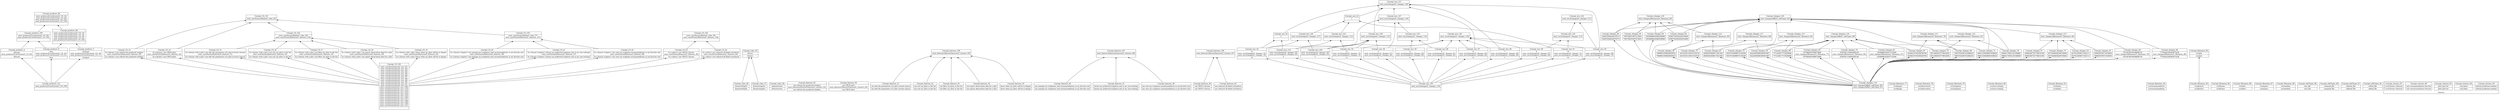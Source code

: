 digraph G { 
	rankdir=BT;
subgraph products { 
label="products";
4 [shape=record,label="{Concept_products_4|Almond\nexist_products2UserStories(C_US_20)\n|Almond\n}"];
5 [shape=record,label="{Concept_products_5|Orchard\nexist_products2UserStories(C_US_16)\nexist_products2UserStories(C_US_17)\n|Orchard\n}"];
6 [shape=record,label="{Concept_products_6|Vine\nexist_products2UserStories(C_US_18)\nexist_products2UserStories(C_US_21)\n|Vine\n}"];
98 [shape=record,label="{Concept_products_98|exist_products2UserStories(C_US_13)\nexist_products2UserStories(C_US_15)\nexist_products2UserStories(C_US_19)\nexist_products2UserStories(C_US_23)\nexist_products2UserStories(C_US_102)\n|}"];
99 [shape=record,label="{Concept_products_99|exist_products2UserStories(C_US_14)\nexist_products2UserStories(C_US_24)\nexist_products2UserStories(C_US_101)\nexist_products2UserStories(C_US_104)\n|}"];
100 [shape=record,label="{Concept_products_100|exist_products2UserStories(C_US_22)\nexist_products2UserStories(C_US_103)\n|}"];
121 [shape=record,label="{Concept_products_121|exist_products2UserStories(C_US_105)\n|}"];
	121 -> 4
	121 -> 5
	121 -> 6
	5 -> 98
	6 -> 98
	98 -> 99
	100 -> 99
	4 -> 100
	6 -> 100
}
subgraph US { 
label="US";
13 [shape=record,label="{Concept_US_13|As a farmer  I can refresh the predicted weather\nexist_userStories2features(C_features_29)\n|As a farmer  I can refresh the predicted weather\n}"];
14 [shape=record,label="{Concept_US_14|As a farmer I can CRUD plots\nexist_userStories2features(C_features_30)\n|As a farmer I can CRUD plots\n}"];
15 [shape=record,label="{Concept_US_15|As a farmer with a plot I can edit the parameters of a plot (current season)\nexist_userStories2features(C_features_31)\n|As a farmer with a plot I can edit the parameters of a plot (current season)\n}"];
16 [shape=record,label="{Concept_US_16|As a farmer with a plot I can sort my plots in the list\nexist_userStories2features(C_features_32)\n|As a farmer with a plot I can sort my plots in the list\n}"];
17 [shape=record,label="{Concept_US_17|As a farmer with a plot I can filter my plots in the list\nexist_userStories2features(C_features_33)\n|As a farmer with a plot I can filter my plots in the list\n}"];
18 [shape=record,label="{Concept_US_18|As a farmer with a plot I can export observation data for a plot\nexist_userStories2features(C_features_34)\n|As a farmer with a plot I can export observation data for a plot\n}"];
19 [shape=record,label="{Concept_US_19|As a farmer with a plot I know when my plots will be in danger\nexist_userStories2features(C_features_35)\n|As a farmer with a plot I know when my plots will be in danger\n}"];
20 [shape=record,label="{Concept_US_20|As a farmer irrigator I can manage my irrigations and recommendations in my favorite unit\nexist_userStories2features(C_features_36)\n|As a farmer irrigator I can manage my irrigations and recommendations in my favorite unit\n}"];
21 [shape=record,label="{Concept_US_21|As a farmer irrigator I choose my preferred irrigation unit in my user-settings\nexist_userStories2features(C_features_37)\n|As a farmer irrigator I choose my preferred irrigation unit in my user-settings\n}"];
22 [shape=record,label="{Concept_US_22|As a farmer irrigator I can view my irrigation recommendations in my favorite unit\nexist_userStories2features(C_features_38)\n|As a farmer irrigator I can view my irrigation recommendations in my favorite unit\n}"];
23 [shape=record,label="{Concept_US_23|As a admin I can CRUD a farmer\nexist_userStories2features(C_features_39)\n|As a admin I can CRUD a farmer\n}"];
24 [shape=record,label="{Concept_US_24|As a admin I can relaunch all failed simulation\nexist_userStories2features(C_features_40)\n|As a admin I can relaunch all failed simulation\n}"];
101 [shape=record,label="{Concept_US_101|exist_userStories2Roles(C_roles_25)\n|}"];
102 [shape=record,label="{Concept_US_102|exist_userStories2Roles(C_roles_26)\nexist_userStories2features(C_features_106)\n|}"];
103 [shape=record,label="{Concept_US_103|exist_userStories2Roles(C_roles_27)\nexist_userStories2features(C_features_107)\n|}"];
104 [shape=record,label="{Concept_US_104|exist_userStories2Roles(C_roles_28)\nexist_userStories2features(C_features_108)\n|}"];
105 [shape=record,label="{Concept_US_105|exist_userStories2mrs(C_mrs_41)\nexist_userStories2mrs(C_mrs_42)\nexist_userStories2mrs(C_mrs_43)\nexist_userStories2mrs(C_mrs_44)\nexist_userStories2mrs(C_mrs_45)\nexist_userStories2mrs(C_mrs_46)\nexist_userStories2mrs(C_mrs_47)\nexist_userStories2mrs(C_mrs_48)\nexist_userStories2mrs(C_mrs_49)\nexist_userStories2mrs(C_mrs_50)\nexist_userStories2mrs(C_mrs_51)\nexist_userStories2mrs(C_mrs_52)\nexist_userStories2mrs(C_mrs_109)\nexist_userStories2mrs(C_mrs_110)\nexist_userStories2mrs(C_mrs_122)\nexist_userStories2mrs(C_mrs_123)\nexist_userStories2mrs(C_mrs_124)\nexist_userStories2mrs(C_mrs_125)\nexist_userStories2mrs(C_mrs_126)\nexist_userStories2mrs(C_mrs_127)\nexist_userStories2mrs(C_mrs_128)\nexist_userStories2mrs(C_mrs_129)\nexist_userStories2mrs(C_mrs_130)\nexist_userStories2mrs(C_mrs_131)\n|}"];
	105 -> 13
	105 -> 14
	105 -> 15
	105 -> 16
	105 -> 17
	105 -> 18
	105 -> 19
	105 -> 20
	105 -> 21
	105 -> 22
	105 -> 23
	105 -> 24
	13 -> 101
	14 -> 101
	102 -> 101
	103 -> 101
	15 -> 102
	16 -> 102
	17 -> 102
	18 -> 102
	19 -> 102
	20 -> 103
	21 -> 103
	22 -> 103
	23 -> 104
	24 -> 104
}
subgraph roles { 
label="roles";
25 [shape=record,label="{Concept_roles_25|farmer\n|farmer\n}"];
26 [shape=record,label="{Concept_roles_26|farmerwithplot\n|farmerwithplot\n}"];
27 [shape=record,label="{Concept_roles_27|farmerirrigator\n|farmerirrigator\n}"];
28 [shape=record,label="{Concept_roles_28|administrator\n|administrator\n}"];
	26 -> 25
	27 -> 25
}
subgraph features { 
label="features";
29 [shape=record,label="{Concept_features_29|can refresh the predicted weather\nexist_features2AbstracFeatures(C_clusters_93)\n|can refresh the predicted weather\n}"];
30 [shape=record,label="{Concept_features_30|can CRUD plots\nexist_features2AbstracFeatures(C_clusters_94)\n|can CRUD plots\n}"];
31 [shape=record,label="{Concept_features_31|can edit the parameters of a plot current season\n|can edit the parameters of a plot current season\n}"];
32 [shape=record,label="{Concept_features_32|can sort my plots in the list\n|can sort my plots in the list\n}"];
33 [shape=record,label="{Concept_features_33|can filter my plots in the list\n|can filter my plots in the list\n}"];
34 [shape=record,label="{Concept_features_34|can export observation data for a plot\n|can export observation data for a plot\n}"];
35 [shape=record,label="{Concept_features_35|know when my plots will be in danger\n|know when my plots will be in danger\n}"];
36 [shape=record,label="{Concept_features_36|can manage my irrigations and recommendations in my favorite unit\n|can manage my irrigations and recommendations in my favorite unit\n}"];
37 [shape=record,label="{Concept_features_37|choose my preferred irrigation unit in my user-settings\n|choose my preferred irrigation unit in my user-settings\n}"];
38 [shape=record,label="{Concept_features_38|can view my irrigation recommendations in my favorite unit\n|can view my irrigation recommendations in my favorite unit\n}"];
39 [shape=record,label="{Concept_features_39|can CRUD a farmer\n|can CRUD a farmer\n}"];
40 [shape=record,label="{Concept_features_40|can relaunch all failed simulation\n|can relaunch all failed simulation\n}"];
106 [shape=record,label="{Concept_features_106|exist_features2AbstracFeatures(C_clusters_95)\n|}"];
107 [shape=record,label="{Concept_features_107|exist_features2AbstracFeatures(C_clusters_96)\n|}"];
108 [shape=record,label="{Concept_features_108|exist_features2AbstracFeatures(C_clusters_97)\n|}"];
	31 -> 106
	32 -> 106
	33 -> 106
	34 -> 106
	35 -> 106
	36 -> 107
	37 -> 107
	38 -> 107
	39 -> 108
	40 -> 108
}
subgraph mrs { 
label="mrs";
41 [shape=record,label="{Concept_mrs_41|1\n|}"];
42 [shape=record,label="{Concept_mrs_42|12\nexist_mrs2changes(C_changes_75)\nexist_mrs2changes(C_changes_76)\n|12\n}"];
43 [shape=record,label="{Concept_mrs_43|2\n|}"];
44 [shape=record,label="{Concept_mrs_44|3\nexist_mrs2changes(C_changes_57)\nexist_mrs2changes(C_changes_58)\n|3\n}"];
45 [shape=record,label="{Concept_mrs_45|4\nexist_mrs2changes(C_changes_59)\nexist_mrs2changes(C_changes_60)\n|4\n}"];
46 [shape=record,label="{Concept_mrs_46|5\nexist_mrs2changes(C_changes_61)\nexist_mrs2changes(C_changes_62)\n|5\n}"];
47 [shape=record,label="{Concept_mrs_47|6\nexist_mrs2changes(C_changes_63)\nexist_mrs2changes(C_changes_64)\n|6\n}"];
48 [shape=record,label="{Concept_mrs_48|7\nexist_mrs2changes(C_changes_65)\nexist_mrs2changes(C_changes_66)\n|7\n}"];
49 [shape=record,label="{Concept_mrs_49|8\nexist_mrs2changes(C_changes_67)\nexist_mrs2changes(C_changes_68)\n|8\n}"];
50 [shape=record,label="{Concept_mrs_50|9\nexist_mrs2changes(C_changes_69)\nexist_mrs2changes(C_changes_70)\n|9\n}"];
51 [shape=record,label="{Concept_mrs_51|10\nexist_mrs2changes(C_changes_71)\nexist_mrs2changes(C_changes_72)\n|10\n}"];
52 [shape=record,label="{Concept_mrs_52|11\nexist_mrs2changes(C_changes_73)\nexist_mrs2changes(C_changes_74)\n|11\n}"];
109 [shape=record,label="{Concept_mrs_109|exist_mrs2changes(C_changes_53)\nexist_mrs2changes(C_changes_54)\n|1\n}"];
110 [shape=record,label="{Concept_mrs_110|exist_mrs2changes(C_changes_55)\nexist_mrs2changes(C_changes_56)\n|2\n}"];
122 [shape=record,label="{Concept_mrs_122|exist_mrs2changes(C_changes_111)\n|}"];
123 [shape=record,label="{Concept_mrs_123|exist_mrs2changes(C_changes_112)\n|}"];
124 [shape=record,label="{Concept_mrs_124|exist_mrs2changes(C_changes_113)\n|}"];
125 [shape=record,label="{Concept_mrs_125|exist_mrs2changes(C_changes_114)\n|}"];
126 [shape=record,label="{Concept_mrs_126|exist_mrs2changes(C_changes_115)\n|}"];
127 [shape=record,label="{Concept_mrs_127|exist_mrs2changes(C_changes_116)\n|}"];
128 [shape=record,label="{Concept_mrs_128|exist_mrs2changes(C_changes_117)\n|}"];
129 [shape=record,label="{Concept_mrs_129|exist_mrs2changes(C_changes_118)\n|}"];
130 [shape=record,label="{Concept_mrs_130|exist_mrs2changes(C_changes_119)\n|}"];
131 [shape=record,label="{Concept_mrs_131|exist_mrs2changes(C_changes_120)\n|}"];
	51 -> 41
	123 -> 41
	128 -> 41
	130 -> 42
	42 -> 43
	110 -> 43
	130 -> 44
	130 -> 45
	130 -> 46
	130 -> 47
	130 -> 48
	130 -> 49
	130 -> 50
	130 -> 51
	130 -> 52
	130 -> 109
	130 -> 110
	50 -> 122
	124 -> 122
	42 -> 123
	52 -> 123
	49 -> 124
	51 -> 124
	45 -> 125
	46 -> 125
	44 -> 126
	52 -> 126
	109 -> 126
	110 -> 126
	44 -> 127
	110 -> 127
	125 -> 127
	42 -> 128
	109 -> 128
	46 -> 129
	47 -> 129
	48 -> 129
	49 -> 129
	50 -> 129
	52 -> 129
	109 -> 129
	41 -> 131
	43 -> 131
	47 -> 131
	48 -> 131
	50 -> 131
	126 -> 131
	127 -> 131
}
subgraph changes { 
label="changes";
53 [shape=record,label="{Concept_changes_53|-627021859017425111\n|-627021859017425111\n}"];
54 [shape=record,label="{Concept_changes_54|-8222405086306561967\n|-8222405086306561967\n}"];
55 [shape=record,label="{Concept_changes_55|136945070071018938\n|136945070071018938\n}"];
56 [shape=record,label="{Concept_changes_56|700750631907213831\n|700750631907213831\n}"];
57 [shape=record,label="{Concept_changes_57|-5069248732778814190\n|-5069248732778814190\n}"];
58 [shape=record,label="{Concept_changes_58|1854896624586258969\n|1854896624586258969\n}"];
59 [shape=record,label="{Concept_changes_59|7689901058836938523\n|7689901058836938523\n}"];
60 [shape=record,label="{Concept_changes_60|144053594444478713\n|144053594444478713\n}"];
61 [shape=record,label="{Concept_changes_61|-4569291666917261392\n|-4569291666917261392\n}"];
62 [shape=record,label="{Concept_changes_62|8390752295204516009\n|8390752295204516009\n}"];
63 [shape=record,label="{Concept_changes_63|-2458996322957710594\nexist_changes2filenames(C_filenames_87)\n|-2458996322957710594\n}"];
64 [shape=record,label="{Concept_changes_64|-7813679410038066734\nexist_changes2filenames(C_filenames_78)\n|-7813679410038066734\n}"];
65 [shape=record,label="{Concept_changes_65|357900429798972998\nexist_changes2filenames(C_filenames_77)\n|357900429798972998\n}"];
66 [shape=record,label="{Concept_changes_66|7776542328363973238\nexist_changes2filenames(C_filenames_86)\n|7776542328363973238\n}"];
67 [shape=record,label="{Concept_changes_67|-3430614754558326760\n|-3430614754558326760\n}"];
68 [shape=record,label="{Concept_changes_68|771232817715020666\n|771232817715020666\n}"];
69 [shape=record,label="{Concept_changes_69|-7465743248741666433\n|-7465743248741666433\n}"];
70 [shape=record,label="{Concept_changes_70|3538781116836360140\nexist_changes2filenames(C_filenames_80)\n|3538781116836360140\n}"];
71 [shape=record,label="{Concept_changes_71|-8661335648691938626\n|-8661335648691938626\n}"];
72 [shape=record,label="{Concept_changes_72|6547519499873150249\n|6547519499873150249\n}"];
73 [shape=record,label="{Concept_changes_73|2071844838248729462\n|2071844838248729462\n}"];
74 [shape=record,label="{Concept_changes_74|8513064553778618291\n|8513064553778618291\n}"];
75 [shape=record,label="{Concept_changes_75|-4419334132910152518\n|-4419334132910152518\n}"];
76 [shape=record,label="{Concept_changes_76|-5984217083125106868\n|-5984217083125106868\n}"];
111 [shape=record,label="{Concept_changes_111|exist_changes2filenames(C_filenames_79)\n|}"];
112 [shape=record,label="{Concept_changes_112|exist_changes2filenames(C_filenames_81)\n|}"];
113 [shape=record,label="{Concept_changes_113|exist_changes2filenames(C_filenames_82)\n|}"];
114 [shape=record,label="{Concept_changes_114|exist_changes2filenames(C_filenames_83)\n|}"];
115 [shape=record,label="{Concept_changes_115|exist_changes2filenames(C_filenames_84)\n|}"];
116 [shape=record,label="{Concept_changes_116|exist_changes2filenames(C_filenames_85)\n|}"];
117 [shape=record,label="{Concept_changes_117|exist_changes2filenames(C_filenames_88)\n|}"];
118 [shape=record,label="{Concept_changes_118|exist_changes2diffs(C_editTypes_89)\n|}"];
119 [shape=record,label="{Concept_changes_119|exist_changes2diffs(C_editTypes_90)\nexist_changes2diffs(C_editTypes_91)\n|}"];
120 [shape=record,label="{Concept_changes_120|exist_changes2diffs(C_editTypes_92)\n|}"];
	119 -> 53
	119 -> 54
	119 -> 55
	119 -> 56
	119 -> 57
	119 -> 58
	119 -> 59
	119 -> 60
	119 -> 61
	119 -> 62
	119 -> 63
	119 -> 64
	119 -> 65
	119 -> 66
	119 -> 67
	119 -> 68
	119 -> 69
	119 -> 70
	119 -> 71
	119 -> 72
	119 -> 73
	119 -> 74
	119 -> 75
	119 -> 76
	67 -> 111
	69 -> 111
	71 -> 111
	74 -> 112
	76 -> 112
	68 -> 113
	72 -> 113
	59 -> 114
	61 -> 114
	53 -> 115
	55 -> 115
	57 -> 115
	73 -> 115
	56 -> 116
	58 -> 116
	60 -> 116
	62 -> 116
	114 -> 116
	54 -> 117
	75 -> 117
	54 -> 118
	61 -> 118
	63 -> 118
	65 -> 118
	67 -> 118
	68 -> 118
	70 -> 118
	74 -> 118
	56 -> 120
	58 -> 120
	59 -> 120
	60 -> 120
	62 -> 120
	64 -> 120
	66 -> 120
	69 -> 120
	71 -> 120
	72 -> 120
	75 -> 120
	76 -> 120
	115 -> 120
}
subgraph filenames { 
label="filenames";
77 [shape=record,label="{Concept_filenames_77|src/danger\n|src/danger\n}"];
78 [shape=record,label="{Concept_filenames_78|src/observation\n|src/observation\n}"];
79 [shape=record,label="{Concept_filenames_79|src/irrigation\n|src/irrigation\n}"];
80 [shape=record,label="{Concept_filenames_80|src/user-settings\n|src/user-settings\n}"];
81 [shape=record,label="{Concept_filenames_81|src/admin\n|src/admin\n}"];
82 [shape=record,label="{Concept_filenames_82|src/recommendation\n|src/recommendation\n}"];
83 [shape=record,label="{Concept_filenames_83|src/plotList\n|src/plotList\n}"];
84 [shape=record,label="{Concept_filenames_84|src/farmer\n|src/farmer\n}"];
85 [shape=record,label="{Concept_filenames_85|src/plot\n|src/plot\n}"];
86 [shape=record,label="{Concept_filenames_86|src/alert\n|src/alert\n}"];
87 [shape=record,label="{Concept_filenames_87|src/export\n|src/export\n}"];
88 [shape=record,label="{Concept_filenames_88|src/weather\n|src/weather\n}"];
	83 -> 85
}
subgraph editTypes { 
label="editTypes";
89 [shape=record,label="{Concept_editTypes_89|new_file\n|new_file\n}"];
90 [shape=record,label="{Concept_editTypes_90|renamed_file\n|renamed_file\n}"];
91 [shape=record,label="{Concept_editTypes_91|deleted_file\n|deleted_file\n}"];
92 [shape=record,label="{Concept_editTypes_92|edited_file\n|edited_file\n}"];
}
subgraph clusters { 
label="clusters";
93 [shape=record,label="{Concept_clusters_93|refresh predicted weather\n|refresh predicted weather\n}"];
94 [shape=record,label="{Concept_clusters_94|crud plots\n|crud plots\n}"];
95 [shape=record,label="{Concept_clusters_95|plots plot list\n|plots plot list\n}"];
96 [shape=record,label="{Concept_clusters_96|unit recommendations favorite\n|unit recommendations favorite\n}"];
97 [shape=record,label="{Concept_clusters_97|crud farmer relaunch\n|crud farmer relaunch\n}"];
}
}